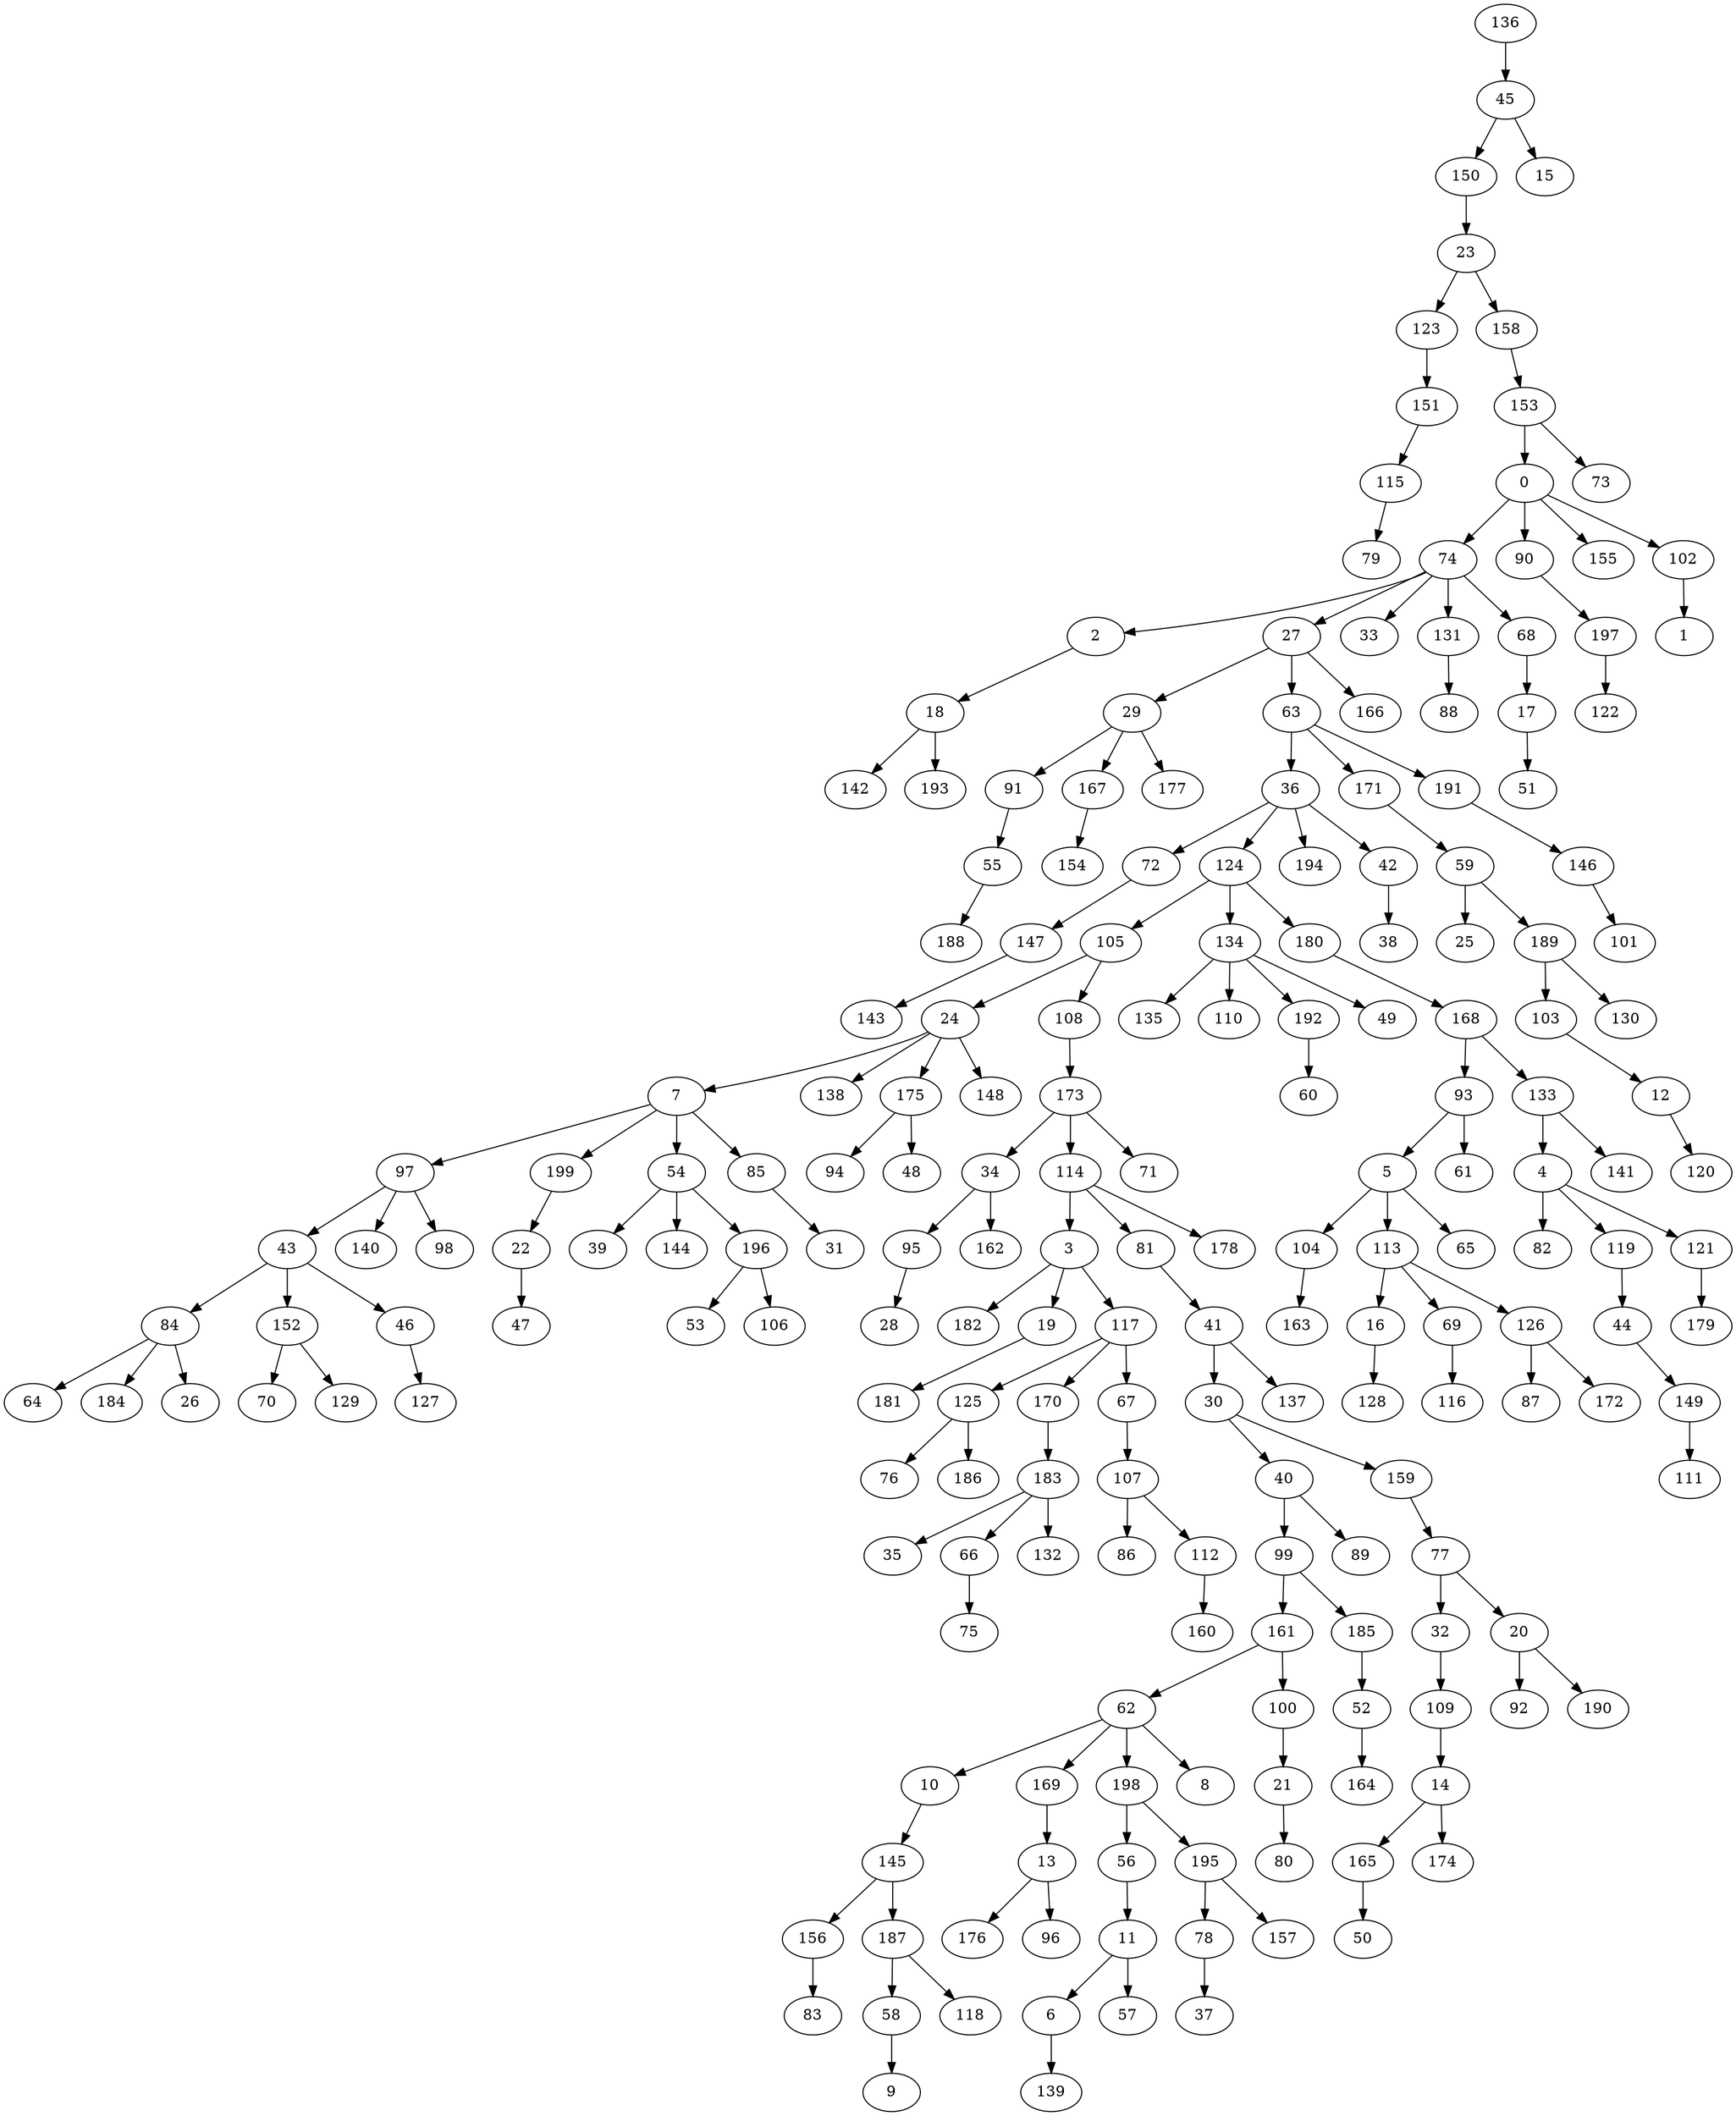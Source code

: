 digraph my_graph {
136 [label=136]
45 [label=45]
150 [label=150]
15 [label=15]
23 [label=23]
123 [label=123]
158 [label=158]
151 [label=151]
115 [label=115]
79 [label=79]
153 [label=153]
0 [label=0]
74 [label=74]
90 [label=90]
155 [label=155]
2 [label=2]
18 [label=18]
27 [label=27]
29 [label=29]
63 [label=63]
91 [label=91]
36 [label=36]
72 [label=72]
124 [label=124]
194 [label=194]
171 [label=171]
147 [label=147]
33 [label=33]
131 [label=131]
197 [label=197]
55 [label=55]
105 [label=105]
24 [label=24]
7 [label=7]
97 [label=97]
199 [label=199]
138 [label=138]
175 [label=175]
43 [label=43]
140 [label=140]
108 [label=108]
173 [label=173]
134 [label=134]
180 [label=180]
88 [label=88]
135 [label=135]
143 [label=143]
73 [label=73]
59 [label=59]
25 [label=25]
189 [label=189]
34 [label=34]
114 [label=114]
3 [label=3]
182 [label=182]
81 [label=81]
41 [label=41]
30 [label=30]
40 [label=40]
159 [label=159]
99 [label=99]
161 [label=161]
185 [label=185]
178 [label=178]
77 [label=77]
32 [label=32]
109 [label=109]
14 [label=14]
165 [label=165]
174 [label=174]
62 [label=62]
10 [label=10]
145 [label=145]
169 [label=169]
198 [label=198]
156 [label=156]
187 [label=187]
83 [label=83]
100 [label=100]
50 [label=50]
13 [label=13]
176 [label=176]
94 [label=94]
168 [label=168]
93 [label=93]
5 [label=5]
104 [label=104]
113 [label=113]
163 [label=163]
16 [label=16]
133 [label=133]
52 [label=52]
58 [label=58]
118 [label=118]
103 [label=103]
12 [label=12]
120 [label=120]
130 [label=130]
122 [label=122]
56 [label=56]
11 [label=11]
195 [label=195]
78 [label=78]
157 [label=157]
22 [label=22]
102 [label=102]
1 [label=1]
19 [label=19]
117 [label=117]
125 [label=125]
170 [label=170]
76 [label=76]
186 [label=186]
183 [label=183]
35 [label=35]
66 [label=66]
65 [label=65]
54 [label=54]
39 [label=39]
144 [label=144]
85 [label=85]
31 [label=31]
6 [label=6]
139 [label=139]
57 [label=57]
128 [label=128]
142 [label=142]
193 [label=193]
181 [label=181]
47 [label=47]
167 [label=167]
95 [label=95]
162 [label=162]
42 [label=42]
89 [label=89]
137 [label=137]
84 [label=84]
152 [label=152]
70 [label=70]
196 [label=196]
53 [label=53]
106 [label=106]
9 [label=9]
8 [label=8]
191 [label=191]
146 [label=146]
101 [label=101]
68 [label=68]
17 [label=17]
20 [label=20]
92 [label=92]
190 [label=190]
64 [label=64]
184 [label=184]
28 [label=28]
21 [label=21]
80 [label=80]
69 [label=69]
126 [label=126]
87 [label=87]
67 [label=67]
107 [label=107]
86 [label=86]
112 [label=112]
160 [label=160]
4 [label=4]
82 [label=82]
119 [label=119]
121 [label=121]
179 [label=179]
44 [label=44]
149 [label=149]
110 [label=110]
192 [label=192]
60 [label=60]
129 [label=129]
48 [label=48]
96 [label=96]
148 [label=148]
177 [label=177]
164 [label=164]
116 [label=116]
37 [label=37]
61 [label=61]
98 [label=98]
172 [label=172]
141 [label=141]
49 [label=49]
111 [label=111]
154 [label=154]
71 [label=71]
132 [label=132]
51 [label=51]
166 [label=166]
46 [label=46]
127 [label=127]
26 [label=26]
38 [label=38]
188 [label=188]
75 [label=75]
136->45
45->150
45->15
150->23
23->123
23->158
123->151
151->115
115->79
158->153
153->0
0->74
0->90
0->155
74->2
2->18
74->27
27->29
27->63
29->91
63->36
36->72
36->124
36->194
63->171
72->147
74->33
74->131
90->197
91->55
124->105
105->24
24->7
7->97
7->199
24->138
24->175
97->43
97->140
105->108
108->173
124->134
124->180
131->88
134->135
147->143
153->73
171->59
59->25
59->189
173->34
173->114
114->3
3->182
114->81
81->41
41->30
30->40
30->159
40->99
99->161
99->185
114->178
159->77
77->32
32->109
109->14
14->165
14->174
161->62
62->10
10->145
62->169
62->198
145->156
145->187
156->83
161->100
165->50
169->13
13->176
175->94
180->168
168->93
93->5
5->104
5->113
104->163
113->16
168->133
185->52
187->58
187->118
189->103
103->12
12->120
189->130
197->122
198->56
56->11
198->195
195->78
195->157
199->22
0->102
102->1
3->19
3->117
117->125
117->170
125->76
125->186
170->183
183->35
183->66
5->65
7->54
54->39
54->144
7->85
85->31
11->6
6->139
11->57
16->128
18->142
18->193
19->181
22->47
29->167
34->95
34->162
36->42
40->89
41->137
43->84
43->152
152->70
54->196
196->53
196->106
58->9
62->8
63->191
191->146
146->101
74->68
68->17
77->20
20->92
20->190
84->64
84->184
95->28
100->21
21->80
113->69
113->126
126->87
117->67
67->107
107->86
107->112
112->160
133->4
4->82
4->119
4->121
121->179
119->44
44->149
134->110
134->192
192->60
152->129
175->48
13->96
24->148
29->177
52->164
69->116
78->37
93->61
97->98
126->172
133->141
134->49
149->111
167->154
173->71
183->132
17->51
27->166
43->46
46->127
84->26
42->38
55->188
66->75
}